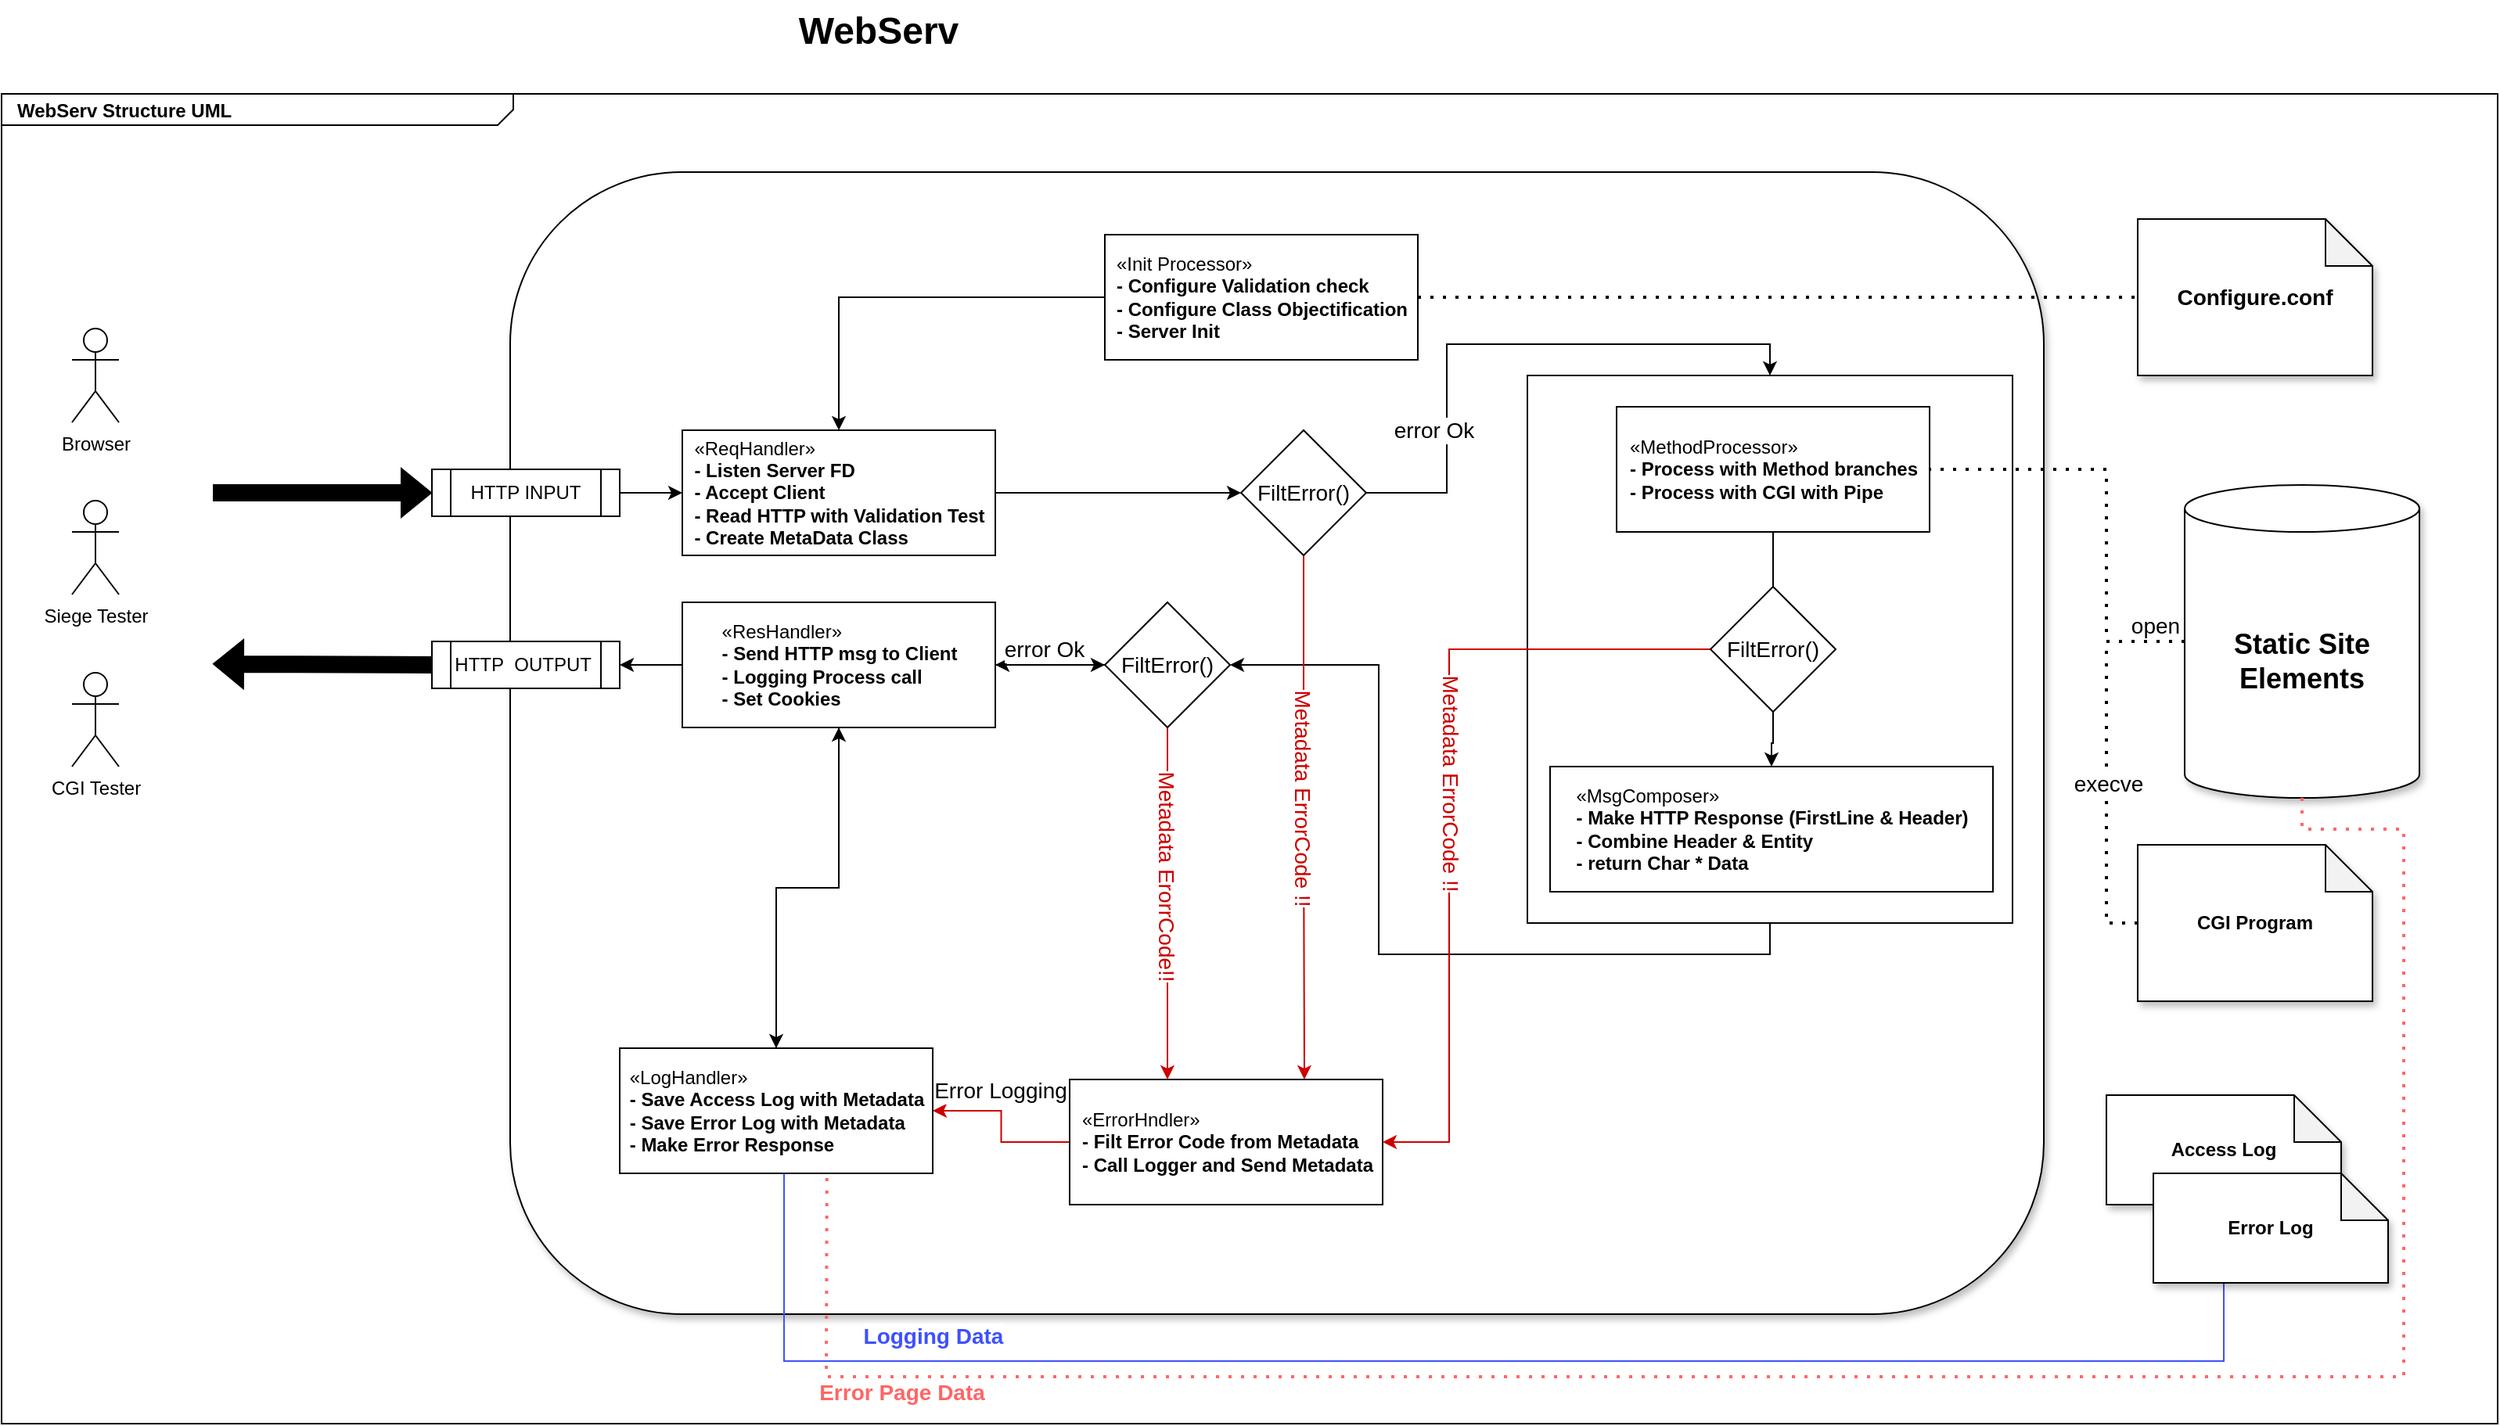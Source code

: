 <mxfile version="20.7.4" type="device" pages="2"><diagram name="Structure" id="929967ad-93f9-6ef4-fab6-5d389245f69c"><mxGraphModel dx="703" dy="335" grid="1" gridSize="10" guides="1" tooltips="1" connect="1" arrows="1" fold="1" page="1" pageScale="1.5" pageWidth="1169" pageHeight="826" background="none" math="0" shadow="0"><root><mxCell id="0" style=";html=1;"/><mxCell id="1" style=";html=1;" parent="0"/><mxCell id="1672d66443f91eb5-1" value="&lt;p style=&quot;margin: 0px ; margin-top: 4px ; margin-left: 10px ; text-align: left&quot;&gt;&lt;b&gt;WebServ Structure UML&lt;/b&gt;&lt;/p&gt;" style="html=1;strokeWidth=1;shape=mxgraph.sysml.package;html=1;overflow=fill;whiteSpace=wrap;fillColor=none;gradientColor=none;fontSize=12;align=center;labelX=327.64;" parent="1" vertex="1"><mxGeometry x="85" y="100" width="1595" height="850" as="geometry"/></mxCell><mxCell id="1672d66443f91eb5-23" value="WebServ" style="text;strokeColor=none;fillColor=none;html=1;fontSize=24;fontStyle=1;verticalAlign=middle;align=center;" parent="1" vertex="1"><mxGeometry x="120" y="40" width="1050" height="40" as="geometry"/></mxCell><mxCell id="jrNcLX1pyogauBuJ0Y0Y-1" value="" style="rounded=1;whiteSpace=wrap;html=1;shadow=1;" vertex="1" parent="1"><mxGeometry x="410" y="150" width="980" height="730" as="geometry"/></mxCell><mxCell id="jrNcLX1pyogauBuJ0Y0Y-38" style="edgeStyle=orthogonalEdgeStyle;rounded=0;orthogonalLoop=1;jettySize=auto;html=1;fontSize=14;fillColor=#000000;" edge="1" parent="1" source="jrNcLX1pyogauBuJ0Y0Y-7" target="jrNcLX1pyogauBuJ0Y0Y-12"><mxGeometry relative="1" as="geometry"/></mxCell><mxCell id="jrNcLX1pyogauBuJ0Y0Y-7" value="&lt;div style=&quot;text-align: left;&quot;&gt;&lt;span style=&quot;background-color: initial;&quot;&gt;«Init Processor»&lt;/span&gt;&lt;/div&gt;&lt;b&gt;&lt;div style=&quot;text-align: left;&quot;&gt;&lt;b style=&quot;background-color: initial;&quot;&gt;- Configure Validation check&lt;/b&gt;&lt;/div&gt;&lt;/b&gt;&lt;div style=&quot;text-align: left;&quot;&gt;&lt;span style=&quot;background-color: initial;&quot;&gt;&lt;b&gt;- Configure Class Objectification&lt;br&gt;- Server Init&amp;nbsp;&lt;/b&gt;&lt;/span&gt;&lt;/div&gt;" style="html=1;" vertex="1" parent="1"><mxGeometry x="790" y="190" width="200" height="80" as="geometry"/></mxCell><mxCell id="jrNcLX1pyogauBuJ0Y0Y-40" style="edgeStyle=orthogonalEdgeStyle;rounded=0;orthogonalLoop=1;jettySize=auto;html=1;fontSize=14;" edge="1" parent="1" source="jrNcLX1pyogauBuJ0Y0Y-12" target="jrNcLX1pyogauBuJ0Y0Y-34"><mxGeometry relative="1" as="geometry"/></mxCell><mxCell id="jrNcLX1pyogauBuJ0Y0Y-12" value="&lt;div style=&quot;text-align: left;&quot;&gt;&lt;span style=&quot;background-color: initial;&quot;&gt;«ReqHandler»&lt;/span&gt;&lt;/div&gt;&lt;b&gt;&lt;div style=&quot;text-align: left;&quot;&gt;&lt;b style=&quot;background-color: initial;&quot;&gt;- Listen Server FD&lt;/b&gt;&lt;/div&gt;&lt;/b&gt;&lt;div style=&quot;text-align: left;&quot;&gt;&lt;span style=&quot;background-color: initial;&quot;&gt;&lt;b&gt;- Accept Client&lt;br&gt;- Read HTTP with Validation Test&lt;/b&gt;&lt;/span&gt;&lt;/div&gt;&lt;div style=&quot;text-align: left;&quot;&gt;&lt;span style=&quot;background-color: initial;&quot;&gt;&lt;b&gt;- Create MetaData Class&lt;/b&gt;&lt;/span&gt;&lt;/div&gt;" style="html=1;" vertex="1" parent="1"><mxGeometry x="520" y="315" width="200" height="80" as="geometry"/></mxCell><mxCell id="jrNcLX1pyogauBuJ0Y0Y-13" value="Browser" style="shape=umlActor;verticalLabelPosition=bottom;verticalAlign=top;html=1;" vertex="1" parent="1"><mxGeometry x="130" y="250" width="30" height="60" as="geometry"/></mxCell><mxCell id="jrNcLX1pyogauBuJ0Y0Y-14" value="Siege Tester" style="shape=umlActor;verticalLabelPosition=bottom;verticalAlign=top;html=1;" vertex="1" parent="1"><mxGeometry x="130" y="360" width="30" height="60" as="geometry"/></mxCell><mxCell id="jrNcLX1pyogauBuJ0Y0Y-15" value="CGI Tester" style="shape=umlActor;verticalLabelPosition=bottom;verticalAlign=top;html=1;" vertex="1" parent="1"><mxGeometry x="130" y="470" width="30" height="60" as="geometry"/></mxCell><mxCell id="jrNcLX1pyogauBuJ0Y0Y-39" value="" style="edgeStyle=orthogonalEdgeStyle;rounded=0;orthogonalLoop=1;jettySize=auto;html=1;fontSize=14;" edge="1" parent="1" source="jrNcLX1pyogauBuJ0Y0Y-16" target="jrNcLX1pyogauBuJ0Y0Y-12"><mxGeometry relative="1" as="geometry"/></mxCell><mxCell id="jrNcLX1pyogauBuJ0Y0Y-16" value="HTTP INPUT" style="shape=process;whiteSpace=wrap;html=1;backgroundOutline=1;" vertex="1" parent="1"><mxGeometry x="360" y="340" width="120" height="30" as="geometry"/></mxCell><mxCell id="jrNcLX1pyogauBuJ0Y0Y-17" value="HTTP&amp;nbsp; OUTPUT&amp;nbsp;" style="shape=process;whiteSpace=wrap;html=1;backgroundOutline=1;" vertex="1" parent="1"><mxGeometry x="360" y="450" width="120" height="30" as="geometry"/></mxCell><mxCell id="jrNcLX1pyogauBuJ0Y0Y-42" style="edgeStyle=orthogonalEdgeStyle;rounded=0;orthogonalLoop=1;jettySize=auto;html=1;entryX=1;entryY=0.5;entryDx=0;entryDy=0;fontSize=14;exitX=0.5;exitY=1;exitDx=0;exitDy=0;" edge="1" parent="1" source="jrNcLX1pyogauBuJ0Y0Y-18" target="jrNcLX1pyogauBuJ0Y0Y-35"><mxGeometry relative="1" as="geometry"/></mxCell><mxCell id="jrNcLX1pyogauBuJ0Y0Y-18" value="" style="rounded=0;whiteSpace=wrap;html=1;" vertex="1" parent="1"><mxGeometry x="1060" y="280" width="310" height="350" as="geometry"/></mxCell><mxCell id="jrNcLX1pyogauBuJ0Y0Y-52" value="" style="edgeStyle=orthogonalEdgeStyle;rounded=0;orthogonalLoop=1;jettySize=auto;html=1;fontSize=14;" edge="1" parent="1" source="jrNcLX1pyogauBuJ0Y0Y-19" target="jrNcLX1pyogauBuJ0Y0Y-17"><mxGeometry relative="1" as="geometry"/></mxCell><mxCell id="jrNcLX1pyogauBuJ0Y0Y-75" value="" style="edgeStyle=orthogonalEdgeStyle;rounded=0;orthogonalLoop=1;jettySize=auto;html=1;fontSize=14;" edge="1" parent="1" source="jrNcLX1pyogauBuJ0Y0Y-19" target="jrNcLX1pyogauBuJ0Y0Y-35"><mxGeometry relative="1" as="geometry"/></mxCell><mxCell id="jrNcLX1pyogauBuJ0Y0Y-76" style="edgeStyle=orthogonalEdgeStyle;rounded=0;orthogonalLoop=1;jettySize=auto;html=1;entryX=0.5;entryY=0;entryDx=0;entryDy=0;fontSize=14;" edge="1" parent="1" source="jrNcLX1pyogauBuJ0Y0Y-19" target="jrNcLX1pyogauBuJ0Y0Y-80"><mxGeometry relative="1" as="geometry"><mxPoint x="576.83" y="681.4" as="targetPoint"/></mxGeometry></mxCell><mxCell id="jrNcLX1pyogauBuJ0Y0Y-19" value="&lt;div style=&quot;text-align: left;&quot;&gt;&lt;span style=&quot;background-color: initial;&quot;&gt;«ResHandler»&lt;/span&gt;&lt;/div&gt;&lt;b&gt;&lt;div style=&quot;text-align: left;&quot;&gt;&lt;b style=&quot;background-color: initial;&quot;&gt;- Send HTTP msg to Client&lt;/b&gt;&lt;/div&gt;&lt;/b&gt;&lt;div style=&quot;text-align: left;&quot;&gt;&lt;span style=&quot;background-color: initial;&quot;&gt;&lt;b&gt;- Logging Process call&lt;br&gt;- Set Cookies&lt;/b&gt;&lt;/span&gt;&lt;/div&gt;" style="html=1;" vertex="1" parent="1"><mxGeometry x="520" y="425" width="200" height="80" as="geometry"/></mxCell><mxCell id="jrNcLX1pyogauBuJ0Y0Y-55" value="" style="edgeStyle=orthogonalEdgeStyle;rounded=0;orthogonalLoop=1;jettySize=auto;html=1;fontSize=14;startArrow=none;" edge="1" parent="1" source="jrNcLX1pyogauBuJ0Y0Y-78" target="jrNcLX1pyogauBuJ0Y0Y-22"><mxGeometry relative="1" as="geometry"/></mxCell><mxCell id="jrNcLX1pyogauBuJ0Y0Y-21" value="&lt;div style=&quot;text-align: left;&quot;&gt;&lt;span style=&quot;background-color: initial;&quot;&gt;«MethodProcessor»&lt;/span&gt;&lt;/div&gt;&lt;b&gt;&lt;div style=&quot;text-align: left;&quot;&gt;&lt;b style=&quot;background-color: initial;&quot;&gt;- Process with Method branches&lt;/b&gt;&lt;/div&gt;&lt;/b&gt;&lt;div style=&quot;text-align: left;&quot;&gt;&lt;span style=&quot;background-color: initial;&quot;&gt;&lt;b&gt;- Process with CGI with Pipe&lt;br&gt;&lt;/b&gt;&lt;/span&gt;&lt;/div&gt;" style="html=1;" vertex="1" parent="1"><mxGeometry x="1117" y="300" width="200" height="80" as="geometry"/></mxCell><mxCell id="jrNcLX1pyogauBuJ0Y0Y-22" value="&lt;div style=&quot;text-align: left;&quot;&gt;&lt;span style=&quot;background-color: initial;&quot;&gt;«MsgComposer»&lt;/span&gt;&lt;/div&gt;&lt;b&gt;&lt;div style=&quot;text-align: left;&quot;&gt;&lt;b style=&quot;background-color: initial;&quot;&gt;- Make HTTP Response (FirstLine &amp;amp; Header)&lt;/b&gt;&lt;/div&gt;&lt;/b&gt;&lt;div style=&quot;text-align: left;&quot;&gt;&lt;span style=&quot;background-color: initial;&quot;&gt;&lt;b&gt;- Combine Header &amp;amp; Entity&lt;br&gt;- return Char * Data&amp;nbsp;&lt;/b&gt;&lt;/span&gt;&lt;/div&gt;" style="html=1;" vertex="1" parent="1"><mxGeometry x="1074.5" y="530" width="283" height="80" as="geometry"/></mxCell><mxCell id="jrNcLX1pyogauBuJ0Y0Y-72" style="edgeStyle=orthogonalEdgeStyle;rounded=0;orthogonalLoop=1;jettySize=auto;html=1;fontSize=14;fillColor=#0D8EFF;strokeColor=#3D51FF;" edge="1" parent="1" source="jrNcLX1pyogauBuJ0Y0Y-80" target="jrNcLX1pyogauBuJ0Y0Y-69"><mxGeometry relative="1" as="geometry"><mxPoint x="585" y="820" as="sourcePoint"/><Array as="points"><mxPoint x="585" y="910"/><mxPoint x="1505" y="910"/></Array></mxGeometry></mxCell><mxCell id="jrNcLX1pyogauBuJ0Y0Y-85" value="&lt;b&gt;&lt;font color=&quot;#3d51ff&quot;&gt;Logging Data&lt;/font&gt;&lt;/b&gt;" style="edgeLabel;html=1;align=center;verticalAlign=middle;resizable=0;points=[];fontSize=14;strokeColor=#3D51FF;" vertex="1" connectable="0" parent="jrNcLX1pyogauBuJ0Y0Y-72"><mxGeometry x="-0.916" y="2" relative="1" as="geometry"><mxPoint x="93" y="56" as="offset"/></mxGeometry></mxCell><mxCell id="jrNcLX1pyogauBuJ0Y0Y-31" value="&lt;font style=&quot;font-size: 14px;&quot;&gt;Configure.conf&lt;/font&gt;" style="shape=note;whiteSpace=wrap;html=1;backgroundOutline=1;darkOpacity=0.05;fontStyle=1;shadow=1;" vertex="1" parent="1"><mxGeometry x="1450" y="180" width="150" height="100" as="geometry"/></mxCell><mxCell id="jrNcLX1pyogauBuJ0Y0Y-32" value="CGI Program" style="shape=note;whiteSpace=wrap;html=1;backgroundOutline=1;darkOpacity=0.05;fontStyle=1;shadow=1;" vertex="1" parent="1"><mxGeometry x="1450" y="580" width="150" height="100" as="geometry"/></mxCell><mxCell id="jrNcLX1pyogauBuJ0Y0Y-33" value="&lt;font style=&quot;font-size: 18px;&quot;&gt;Static Site Elements&lt;/font&gt;" style="shape=cylinder3;whiteSpace=wrap;html=1;boundedLbl=1;backgroundOutline=1;size=15;fontStyle=1;shadow=1;" vertex="1" parent="1"><mxGeometry x="1480" y="350" width="150" height="200" as="geometry"/></mxCell><mxCell id="jrNcLX1pyogauBuJ0Y0Y-41" style="edgeStyle=orthogonalEdgeStyle;rounded=0;orthogonalLoop=1;jettySize=auto;html=1;entryX=0.5;entryY=0;entryDx=0;entryDy=0;fontSize=14;" edge="1" parent="1" source="jrNcLX1pyogauBuJ0Y0Y-34" target="jrNcLX1pyogauBuJ0Y0Y-18"><mxGeometry relative="1" as="geometry"/></mxCell><mxCell id="jrNcLX1pyogauBuJ0Y0Y-73" value="error Ok" style="edgeLabel;html=1;align=center;verticalAlign=middle;resizable=0;points=[];fontSize=14;" vertex="1" connectable="0" parent="jrNcLX1pyogauBuJ0Y0Y-41"><mxGeometry x="-0.828" y="-1" relative="1" as="geometry"><mxPoint x="11" y="-41" as="offset"/></mxGeometry></mxCell><mxCell id="jrNcLX1pyogauBuJ0Y0Y-50" style="edgeStyle=orthogonalEdgeStyle;rounded=0;orthogonalLoop=1;jettySize=auto;html=1;entryX=0.75;entryY=0;entryDx=0;entryDy=0;fontSize=14;strokeColor=#CC0000;" edge="1" parent="1" source="jrNcLX1pyogauBuJ0Y0Y-34" target="jrNcLX1pyogauBuJ0Y0Y-36"><mxGeometry relative="1" as="geometry"/></mxCell><mxCell id="jrNcLX1pyogauBuJ0Y0Y-65" value="&lt;font color=&quot;#cc0000&quot;&gt;Metadata ErrorCode !!&lt;/font&gt;" style="edgeLabel;html=1;align=center;verticalAlign=middle;resizable=0;points=[];fontSize=14;rotation=90;" vertex="1" connectable="0" parent="jrNcLX1pyogauBuJ0Y0Y-50"><mxGeometry x="-0.443" y="2" relative="1" as="geometry"><mxPoint x="-2" y="61" as="offset"/></mxGeometry></mxCell><mxCell id="jrNcLX1pyogauBuJ0Y0Y-34" value="FiltError()" style="rhombus;whiteSpace=wrap;html=1;fontSize=14;" vertex="1" parent="1"><mxGeometry x="877" y="315" width="80" height="80" as="geometry"/></mxCell><mxCell id="jrNcLX1pyogauBuJ0Y0Y-45" value="" style="edgeStyle=orthogonalEdgeStyle;rounded=0;orthogonalLoop=1;jettySize=auto;html=1;fontSize=14;" edge="1" parent="1" source="jrNcLX1pyogauBuJ0Y0Y-35" target="jrNcLX1pyogauBuJ0Y0Y-19"><mxGeometry relative="1" as="geometry"/></mxCell><mxCell id="jrNcLX1pyogauBuJ0Y0Y-74" value="error Ok" style="edgeLabel;html=1;align=center;verticalAlign=middle;resizable=0;points=[];fontSize=14;" vertex="1" connectable="0" parent="jrNcLX1pyogauBuJ0Y0Y-45"><mxGeometry x="-0.213" y="-2" relative="1" as="geometry"><mxPoint x="-12" y="-8" as="offset"/></mxGeometry></mxCell><mxCell id="jrNcLX1pyogauBuJ0Y0Y-49" style="edgeStyle=orthogonalEdgeStyle;rounded=0;orthogonalLoop=1;jettySize=auto;html=1;fontSize=14;strokeColor=#CC0000;" edge="1" parent="1" source="jrNcLX1pyogauBuJ0Y0Y-35" target="jrNcLX1pyogauBuJ0Y0Y-36"><mxGeometry relative="1" as="geometry"><Array as="points"><mxPoint x="830" y="680"/><mxPoint x="830" y="680"/></Array></mxGeometry></mxCell><mxCell id="jrNcLX1pyogauBuJ0Y0Y-64" value="&lt;font color=&quot;#cc0000&quot;&gt;Metadata ErorrCode!!&lt;/font&gt;" style="edgeLabel;html=1;align=center;verticalAlign=middle;resizable=0;points=[];fontSize=14;rotation=90;" vertex="1" connectable="0" parent="jrNcLX1pyogauBuJ0Y0Y-49"><mxGeometry x="-0.596" y="2" relative="1" as="geometry"><mxPoint x="-2" y="49" as="offset"/></mxGeometry></mxCell><mxCell id="jrNcLX1pyogauBuJ0Y0Y-35" value="FiltError()" style="rhombus;whiteSpace=wrap;html=1;fontSize=14;" vertex="1" parent="1"><mxGeometry x="790" y="425" width="80" height="80" as="geometry"/></mxCell><mxCell id="jrNcLX1pyogauBuJ0Y0Y-51" value="" style="edgeStyle=orthogonalEdgeStyle;rounded=0;orthogonalLoop=1;jettySize=auto;html=1;fontSize=14;entryX=1;entryY=0.5;entryDx=0;entryDy=0;strokeColor=#CC0000;" edge="1" parent="1" source="jrNcLX1pyogauBuJ0Y0Y-36" target="jrNcLX1pyogauBuJ0Y0Y-80"><mxGeometry relative="1" as="geometry"><mxPoint x="680" y="750" as="targetPoint"/></mxGeometry></mxCell><mxCell id="jrNcLX1pyogauBuJ0Y0Y-66" value="Error Logging" style="edgeLabel;html=1;align=center;verticalAlign=middle;resizable=0;points=[];fontSize=14;" vertex="1" connectable="0" parent="jrNcLX1pyogauBuJ0Y0Y-51"><mxGeometry x="-0.066" y="-2" relative="1" as="geometry"><mxPoint x="-3" y="-27" as="offset"/></mxGeometry></mxCell><mxCell id="jrNcLX1pyogauBuJ0Y0Y-36" value="&lt;div style=&quot;text-align: left;&quot;&gt;&lt;span style=&quot;background-color: initial;&quot;&gt;«ErrorHndler»&lt;/span&gt;&lt;/div&gt;&lt;b&gt;&lt;div style=&quot;text-align: left;&quot;&gt;&lt;b style=&quot;background-color: initial;&quot;&gt;- Filt Error Code from Metadata&lt;/b&gt;&lt;/div&gt;&lt;/b&gt;&lt;div style=&quot;text-align: left;&quot;&gt;&lt;span style=&quot;background-color: initial;&quot;&gt;&lt;b&gt;- Call Logger and Send Metadata&lt;br&gt;&lt;/b&gt;&lt;/span&gt;&lt;/div&gt;" style="html=1;" vertex="1" parent="1"><mxGeometry x="767.5" y="730" width="200" height="80" as="geometry"/></mxCell><mxCell id="jrNcLX1pyogauBuJ0Y0Y-58" value="" style="endArrow=none;dashed=1;html=1;dashPattern=1 3;strokeWidth=2;rounded=0;fontSize=14;entryX=0;entryY=0.5;entryDx=0;entryDy=0;entryPerimeter=0;exitX=1;exitY=0.5;exitDx=0;exitDy=0;strokeColor=#000000;" edge="1" parent="1" source="jrNcLX1pyogauBuJ0Y0Y-7" target="jrNcLX1pyogauBuJ0Y0Y-31"><mxGeometry width="50" height="50" relative="1" as="geometry"><mxPoint x="1150" y="430" as="sourcePoint"/><mxPoint x="1200" y="380" as="targetPoint"/></mxGeometry></mxCell><mxCell id="jrNcLX1pyogauBuJ0Y0Y-59" value="" style="endArrow=none;dashed=1;html=1;dashPattern=1 3;strokeWidth=2;rounded=0;fontSize=14;exitX=0;exitY=0.5;exitDx=0;exitDy=0;exitPerimeter=0;entryX=1;entryY=0.5;entryDx=0;entryDy=0;strokeColor=#000000;shadow=0;" edge="1" parent="1" source="jrNcLX1pyogauBuJ0Y0Y-33" target="jrNcLX1pyogauBuJ0Y0Y-21"><mxGeometry width="50" height="50" relative="1" as="geometry"><mxPoint x="1150" y="510" as="sourcePoint"/><mxPoint x="1220" y="450" as="targetPoint"/><Array as="points"><mxPoint x="1430" y="450"/><mxPoint x="1430" y="340"/></Array></mxGeometry></mxCell><mxCell id="jrNcLX1pyogauBuJ0Y0Y-63" value="open" style="edgeLabel;html=1;align=center;verticalAlign=middle;resizable=0;points=[];fontSize=14;" vertex="1" connectable="0" parent="jrNcLX1pyogauBuJ0Y0Y-59"><mxGeometry x="-0.857" y="-2" relative="1" as="geometry"><mxPoint y="-8" as="offset"/></mxGeometry></mxCell><mxCell id="jrNcLX1pyogauBuJ0Y0Y-61" value="" style="endArrow=none;dashed=1;html=1;dashPattern=1 3;strokeWidth=2;rounded=0;fontSize=14;exitX=0;exitY=0.5;exitDx=0;exitDy=0;exitPerimeter=0;strokeColor=#000000;shadow=0;" edge="1" parent="1" source="jrNcLX1pyogauBuJ0Y0Y-32"><mxGeometry width="50" height="50" relative="1" as="geometry"><mxPoint x="1150" y="510" as="sourcePoint"/><mxPoint x="1430" y="450" as="targetPoint"/><Array as="points"><mxPoint x="1430" y="630"/></Array></mxGeometry></mxCell><mxCell id="jrNcLX1pyogauBuJ0Y0Y-62" value="execve" style="edgeLabel;html=1;align=center;verticalAlign=middle;resizable=0;points=[];fontSize=14;" vertex="1" connectable="0" parent="jrNcLX1pyogauBuJ0Y0Y-61"><mxGeometry x="0.096" y="-1" relative="1" as="geometry"><mxPoint as="offset"/></mxGeometry></mxCell><mxCell id="jrNcLX1pyogauBuJ0Y0Y-69" value="Access Log" style="shape=note;whiteSpace=wrap;html=1;backgroundOutline=1;darkOpacity=0.05;fontStyle=1;shadow=1;" vertex="1" parent="1"><mxGeometry x="1430" y="740" width="150" height="70" as="geometry"/></mxCell><mxCell id="jrNcLX1pyogauBuJ0Y0Y-70" value="Error Log" style="shape=note;whiteSpace=wrap;html=1;backgroundOutline=1;darkOpacity=0.05;fontStyle=1;shadow=1;" vertex="1" parent="1"><mxGeometry x="1460" y="790" width="150" height="70" as="geometry"/></mxCell><mxCell id="jrNcLX1pyogauBuJ0Y0Y-89" style="edgeStyle=orthogonalEdgeStyle;rounded=0;orthogonalLoop=1;jettySize=auto;html=1;entryX=1;entryY=0.5;entryDx=0;entryDy=0;shadow=0;strokeColor=#CC0000;fontSize=14;fontColor=#CC0000;fillColor=#000000;" edge="1" parent="1" source="jrNcLX1pyogauBuJ0Y0Y-78" target="jrNcLX1pyogauBuJ0Y0Y-36"><mxGeometry relative="1" as="geometry"><Array as="points"><mxPoint x="1010" y="455"/><mxPoint x="1010" y="770"/></Array></mxGeometry></mxCell><mxCell id="jrNcLX1pyogauBuJ0Y0Y-90" value="Metadata ErrorCode !!" style="edgeLabel;html=1;align=center;verticalAlign=middle;resizable=0;points=[];fontSize=14;fontColor=#CC0000;rotation=90;" vertex="1" connectable="0" parent="jrNcLX1pyogauBuJ0Y0Y-89"><mxGeometry x="-0.199" y="1" relative="1" as="geometry"><mxPoint y="42" as="offset"/></mxGeometry></mxCell><mxCell id="jrNcLX1pyogauBuJ0Y0Y-78" value="FiltError()" style="rhombus;whiteSpace=wrap;html=1;fontSize=14;" vertex="1" parent="1"><mxGeometry x="1177" y="415" width="80" height="80" as="geometry"/></mxCell><mxCell id="jrNcLX1pyogauBuJ0Y0Y-79" value="" style="edgeStyle=orthogonalEdgeStyle;rounded=0;orthogonalLoop=1;jettySize=auto;html=1;fontSize=14;endArrow=none;" edge="1" parent="1" source="jrNcLX1pyogauBuJ0Y0Y-21" target="jrNcLX1pyogauBuJ0Y0Y-78"><mxGeometry relative="1" as="geometry"><mxPoint x="1217" y="410" as="sourcePoint"/><mxPoint x="1217" y="490" as="targetPoint"/></mxGeometry></mxCell><mxCell id="jrNcLX1pyogauBuJ0Y0Y-81" style="edgeStyle=orthogonalEdgeStyle;rounded=0;orthogonalLoop=1;jettySize=auto;html=1;entryX=0.5;entryY=1;entryDx=0;entryDy=0;fontSize=14;" edge="1" parent="1" source="jrNcLX1pyogauBuJ0Y0Y-80" target="jrNcLX1pyogauBuJ0Y0Y-19"><mxGeometry relative="1" as="geometry"/></mxCell><mxCell id="jrNcLX1pyogauBuJ0Y0Y-80" value="&lt;div style=&quot;text-align: left;&quot;&gt;&lt;span style=&quot;background-color: initial;&quot;&gt;«LogHandler»&lt;/span&gt;&lt;/div&gt;&lt;b&gt;&lt;div style=&quot;text-align: left;&quot;&gt;&lt;b style=&quot;background-color: initial;&quot;&gt;- Save Access Log with Metadata&lt;/b&gt;&lt;/div&gt;&lt;/b&gt;&lt;div style=&quot;text-align: left;&quot;&gt;&lt;span style=&quot;background-color: initial;&quot;&gt;&lt;b&gt;- Save Error Log with Metadata&lt;br&gt;- Make Error Response&lt;/b&gt;&lt;/span&gt;&lt;/div&gt;" style="html=1;" vertex="1" parent="1"><mxGeometry x="480" y="710" width="200" height="80" as="geometry"/></mxCell><mxCell id="jrNcLX1pyogauBuJ0Y0Y-82" value="" style="endArrow=none;dashed=1;html=1;dashPattern=1 3;strokeWidth=2;rounded=0;fontSize=14;entryX=0.662;entryY=0.99;entryDx=0;entryDy=0;entryPerimeter=0;exitX=0.5;exitY=1;exitDx=0;exitDy=0;exitPerimeter=0;strokeColor=#FF6666;" edge="1" parent="1" source="jrNcLX1pyogauBuJ0Y0Y-33" target="jrNcLX1pyogauBuJ0Y0Y-80"><mxGeometry width="50" height="50" relative="1" as="geometry"><mxPoint x="620" y="860" as="sourcePoint"/><mxPoint x="670" y="810" as="targetPoint"/><Array as="points"><mxPoint x="1555" y="570"/><mxPoint x="1620" y="570"/><mxPoint x="1620" y="920"/><mxPoint x="612" y="920"/></Array></mxGeometry></mxCell><mxCell id="jrNcLX1pyogauBuJ0Y0Y-84" value="&lt;b&gt;&lt;font color=&quot;#ff6666&quot;&gt;Error Page Data&lt;/font&gt;&lt;/b&gt;" style="edgeLabel;html=1;align=center;verticalAlign=middle;resizable=0;points=[];fontSize=14;" vertex="1" connectable="0" parent="jrNcLX1pyogauBuJ0Y0Y-82"><mxGeometry x="0.936" y="-4" relative="1" as="geometry"><mxPoint x="44" y="90" as="offset"/></mxGeometry></mxCell><mxCell id="jrNcLX1pyogauBuJ0Y0Y-99" value="" style="shape=flexArrow;endArrow=classic;html=1;rounded=0;shadow=0;strokeColor=#000000;fontSize=14;fontColor=#CC0000;fillColor=#000000;entryX=0;entryY=0.5;entryDx=0;entryDy=0;" edge="1" parent="1" target="jrNcLX1pyogauBuJ0Y0Y-16"><mxGeometry width="50" height="50" relative="1" as="geometry"><mxPoint x="220" y="355" as="sourcePoint"/><mxPoint x="260" y="310" as="targetPoint"/></mxGeometry></mxCell><mxCell id="jrNcLX1pyogauBuJ0Y0Y-100" value="" style="shape=flexArrow;endArrow=classic;html=1;rounded=0;shadow=0;strokeColor=#000000;fontSize=14;fontColor=#CC0000;fillColor=#000000;exitX=0;exitY=0.5;exitDx=0;exitDy=0;" edge="1" parent="1" source="jrNcLX1pyogauBuJ0Y0Y-17"><mxGeometry width="50" height="50" relative="1" as="geometry"><mxPoint x="350" y="464.44" as="sourcePoint"/><mxPoint x="220" y="464.44" as="targetPoint"/></mxGeometry></mxCell></root></mxGraphModel></diagram><diagram id="Xcut7cMYK0LpDEOlXLcL" name="Class"><mxGraphModel dx="1266" dy="603" grid="1" gridSize="10" guides="1" tooltips="1" connect="1" arrows="1" fold="1" page="1" pageScale="1" pageWidth="1169" pageHeight="827" math="0" shadow="0"><root><mxCell id="0"/><mxCell id="1" parent="0"/><mxCell id="_IK4IyvxHgewc253e8gE-6" value="ServerConfigInfo" style="swimlane;fontStyle=1;align=center;verticalAlign=top;childLayout=stackLayout;horizontal=1;startSize=26;horizontalStack=0;resizeParent=1;resizeParentMax=0;resizeLast=0;collapsible=1;marginBottom=0;shadow=1;strokeColor=#000000;fontSize=14;fontColor=#000000;" vertex="1" parent="1"><mxGeometry x="70" y="60" width="410" height="138" as="geometry"/></mxCell><mxCell id="_IK4IyvxHgewc253e8gE-7" value="public: &#10;+Config Data를 위한 메소드 함수 만들기&#10;private:&#10;+ struct server_data                                                     s_data_;&#10;+ std::vector&lt;struct location&gt;                                       locations_;" style="text;strokeColor=none;fillColor=none;align=left;verticalAlign=top;spacingLeft=4;spacingRight=4;overflow=hidden;rotatable=0;points=[[0,0.5],[1,0.5]];portConstraint=eastwest;shadow=1;fontSize=14;fontColor=#000000;" vertex="1" parent="_IK4IyvxHgewc253e8gE-6"><mxGeometry y="26" width="410" height="104" as="geometry"/></mxCell><mxCell id="_IK4IyvxHgewc253e8gE-8" value="" style="line;strokeWidth=1;fillColor=none;align=left;verticalAlign=middle;spacingTop=-1;spacingLeft=3;spacingRight=3;rotatable=0;labelPosition=right;points=[];portConstraint=eastwest;strokeColor=inherit;shadow=1;fontSize=14;fontColor=#000000;" vertex="1" parent="_IK4IyvxHgewc253e8gE-6"><mxGeometry y="130" width="410" height="8" as="geometry"/></mxCell><mxCell id="_IK4IyvxHgewc253e8gE-10" value="ReqHandler" style="swimlane;fontStyle=1;align=center;verticalAlign=top;childLayout=stackLayout;horizontal=1;startSize=26;horizontalStack=0;resizeParent=1;resizeParentMax=0;resizeLast=0;collapsible=1;marginBottom=0;shadow=1;strokeColor=#000000;fontSize=14;fontColor=#000000;" vertex="1" parent="1"><mxGeometry x="70" y="230" width="410" height="208" as="geometry"/></mxCell><mxCell id="_IK4IyvxHgewc253e8gE-11" value="private:&#10;+ struct something        TrasnferToCore(???);&#10;+ void                            Parse(???);&#10;+ bool                            IsValidFirstLine(???);&#10;&#10;public:&#10;+ bool                            IsValidMethod(const std::string &amp;Line);&#10;+ bool                            IsValidHTTP(const std::string &amp;Line);&#10;+ bool                            IsValidURL(const std::string &amp;Line);" style="text;strokeColor=none;fillColor=none;align=left;verticalAlign=top;spacingLeft=4;spacingRight=4;overflow=hidden;rotatable=0;points=[[0,0.5],[1,0.5]];portConstraint=eastwest;shadow=1;fontSize=14;fontColor=#000000;" vertex="1" parent="_IK4IyvxHgewc253e8gE-10"><mxGeometry y="26" width="410" height="174" as="geometry"/></mxCell><mxCell id="_IK4IyvxHgewc253e8gE-12" value="" style="line;strokeWidth=1;fillColor=none;align=left;verticalAlign=middle;spacingTop=-1;spacingLeft=3;spacingRight=3;rotatable=0;labelPosition=right;points=[];portConstraint=eastwest;strokeColor=inherit;shadow=1;fontSize=14;fontColor=#000000;" vertex="1" parent="_IK4IyvxHgewc253e8gE-10"><mxGeometry y="200" width="410" height="8" as="geometry"/></mxCell><mxCell id="_IK4IyvxHgewc253e8gE-14" value="Metadata" style="swimlane;fontStyle=1;align=center;verticalAlign=top;childLayout=stackLayout;horizontal=1;startSize=26;horizontalStack=0;resizeParent=1;resizeParentMax=0;resizeLast=0;collapsible=1;marginBottom=0;shadow=1;strokeColor=#000000;fontSize=14;fontColor=#000000;" vertex="1" parent="1"><mxGeometry x="70" y="470" width="410" height="98" as="geometry"/></mxCell><mxCell id="_IK4IyvxHgewc253e8gE-15" value="+ client 를 다루기 위하여 정보들을 갖고 있음 &#10;+ errorCpde : enum code화 에러 검증용&#10;" style="text;strokeColor=none;fillColor=none;align=left;verticalAlign=top;spacingLeft=4;spacingRight=4;overflow=hidden;rotatable=0;points=[[0,0.5],[1,0.5]];portConstraint=eastwest;shadow=1;fontSize=14;fontColor=#000000;" vertex="1" parent="_IK4IyvxHgewc253e8gE-14"><mxGeometry y="26" width="410" height="64" as="geometry"/></mxCell><mxCell id="_IK4IyvxHgewc253e8gE-16" value="" style="line;strokeWidth=1;fillColor=none;align=left;verticalAlign=middle;spacingTop=-1;spacingLeft=3;spacingRight=3;rotatable=0;labelPosition=right;points=[];portConstraint=eastwest;strokeColor=inherit;shadow=1;fontSize=14;fontColor=#000000;" vertex="1" parent="_IK4IyvxHgewc253e8gE-14"><mxGeometry y="90" width="410" height="8" as="geometry"/></mxCell><mxCell id="_IK4IyvxHgewc253e8gE-17" value="CoreController" style="swimlane;fontStyle=1;align=center;verticalAlign=top;childLayout=stackLayout;horizontal=1;startSize=26;horizontalStack=0;resizeParent=1;resizeParentMax=0;resizeLast=0;collapsible=1;marginBottom=0;shadow=1;strokeColor=#000000;fontSize=14;fontColor=#000000;" vertex="1" parent="1"><mxGeometry x="510" y="60" width="410" height="98" as="geometry"/></mxCell><mxCell id="_IK4IyvxHgewc253e8gE-18" value="public:&#10;+ bool                                        CallMethodProcessor(Method ~)&#10;+ bool                                        CallMsgComposer(???)" style="text;strokeColor=none;fillColor=none;align=left;verticalAlign=top;spacingLeft=4;spacingRight=4;overflow=hidden;rotatable=0;points=[[0,0.5],[1,0.5]];portConstraint=eastwest;shadow=1;fontSize=14;fontColor=#000000;" vertex="1" parent="_IK4IyvxHgewc253e8gE-17"><mxGeometry y="26" width="410" height="64" as="geometry"/></mxCell><mxCell id="_IK4IyvxHgewc253e8gE-19" value="" style="line;strokeWidth=1;fillColor=none;align=left;verticalAlign=middle;spacingTop=-1;spacingLeft=3;spacingRight=3;rotatable=0;labelPosition=right;points=[];portConstraint=eastwest;strokeColor=inherit;shadow=1;fontSize=14;fontColor=#000000;" vertex="1" parent="_IK4IyvxHgewc253e8gE-17"><mxGeometry y="90" width="410" height="8" as="geometry"/></mxCell><mxCell id="_IK4IyvxHgewc253e8gE-20" value="MethodProcessor" style="swimlane;fontStyle=1;align=center;verticalAlign=top;childLayout=stackLayout;horizontal=1;startSize=26;horizontalStack=0;resizeParent=1;resizeParentMax=0;resizeLast=0;collapsible=1;marginBottom=0;shadow=1;strokeColor=#000000;fontSize=14;fontColor=#000000;" vertex="1" parent="1"><mxGeometry x="510" y="198" width="410" height="128" as="geometry"/></mxCell><mxCell id="_IK4IyvxHgewc253e8gE-21" value="private:&#10;+ void                             Execute( );&#10;&#10;public:&#10;+ GET, POST, DELETE, HEAD, PUT" style="text;strokeColor=none;fillColor=none;align=left;verticalAlign=top;spacingLeft=4;spacingRight=4;overflow=hidden;rotatable=0;points=[[0,0.5],[1,0.5]];portConstraint=eastwest;shadow=1;fontSize=14;fontColor=#000000;" vertex="1" parent="_IK4IyvxHgewc253e8gE-20"><mxGeometry y="26" width="410" height="94" as="geometry"/></mxCell><mxCell id="_IK4IyvxHgewc253e8gE-22" value="" style="line;strokeWidth=1;fillColor=none;align=left;verticalAlign=middle;spacingTop=-1;spacingLeft=3;spacingRight=3;rotatable=0;labelPosition=right;points=[];portConstraint=eastwest;strokeColor=inherit;shadow=1;fontSize=14;fontColor=#000000;" vertex="1" parent="_IK4IyvxHgewc253e8gE-20"><mxGeometry y="120" width="410" height="8" as="geometry"/></mxCell><mxCell id="_IK4IyvxHgewc253e8gE-24" value="MsgProcessor" style="swimlane;fontStyle=1;align=center;verticalAlign=top;childLayout=stackLayout;horizontal=1;startSize=26;horizontalStack=0;resizeParent=1;resizeParentMax=0;resizeLast=0;collapsible=1;marginBottom=0;shadow=1;strokeColor=#000000;fontSize=14;fontColor=#000000;" vertex="1" parent="1"><mxGeometry x="510" y="350" width="410" height="128" as="geometry"/></mxCell><mxCell id="_IK4IyvxHgewc253e8gE-25" value="private:&#10;+ void                             Execute( );&#10;&#10;public:&#10;+ GET, POST, DELETE, HEAD, PUT" style="text;strokeColor=none;fillColor=none;align=left;verticalAlign=top;spacingLeft=4;spacingRight=4;overflow=hidden;rotatable=0;points=[[0,0.5],[1,0.5]];portConstraint=eastwest;shadow=1;fontSize=14;fontColor=#000000;" vertex="1" parent="_IK4IyvxHgewc253e8gE-24"><mxGeometry y="26" width="410" height="94" as="geometry"/></mxCell><mxCell id="_IK4IyvxHgewc253e8gE-26" value="" style="line;strokeWidth=1;fillColor=none;align=left;verticalAlign=middle;spacingTop=-1;spacingLeft=3;spacingRight=3;rotatable=0;labelPosition=right;points=[];portConstraint=eastwest;strokeColor=inherit;shadow=1;fontSize=14;fontColor=#000000;" vertex="1" parent="_IK4IyvxHgewc253e8gE-24"><mxGeometry y="120" width="410" height="8" as="geometry"/></mxCell><mxCell id="_IK4IyvxHgewc253e8gE-27" value="ErrorHandler" style="swimlane;fontStyle=1;align=center;verticalAlign=top;childLayout=stackLayout;horizontal=1;startSize=26;horizontalStack=0;resizeParent=1;resizeParentMax=0;resizeLast=0;collapsible=1;marginBottom=0;shadow=1;strokeColor=#000000;fontSize=14;fontColor=#000000;" vertex="1" parent="1"><mxGeometry x="510" y="500" width="410" height="88" as="geometry"/></mxCell><mxCell id="_IK4IyvxHgewc253e8gE-28" value="public:&#10;+ FiltError();" style="text;strokeColor=none;fillColor=none;align=left;verticalAlign=top;spacingLeft=4;spacingRight=4;overflow=hidden;rotatable=0;points=[[0,0.5],[1,0.5]];portConstraint=eastwest;shadow=1;fontSize=14;fontColor=#000000;" vertex="1" parent="_IK4IyvxHgewc253e8gE-27"><mxGeometry y="26" width="410" height="54" as="geometry"/></mxCell><mxCell id="_IK4IyvxHgewc253e8gE-29" value="" style="line;strokeWidth=1;fillColor=none;align=left;verticalAlign=middle;spacingTop=-1;spacingLeft=3;spacingRight=3;rotatable=0;labelPosition=right;points=[];portConstraint=eastwest;strokeColor=inherit;shadow=1;fontSize=14;fontColor=#000000;" vertex="1" parent="_IK4IyvxHgewc253e8gE-27"><mxGeometry y="80" width="410" height="8" as="geometry"/></mxCell><mxCell id="_IK4IyvxHgewc253e8gE-30" value="ResHandler" style="swimlane;fontStyle=1;align=center;verticalAlign=top;childLayout=stackLayout;horizontal=1;startSize=26;horizontalStack=0;resizeParent=1;resizeParentMax=0;resizeLast=0;collapsible=1;marginBottom=0;shadow=1;strokeColor=#000000;fontSize=14;fontColor=#000000;" vertex="1" parent="1"><mxGeometry x="510" y="610" width="410" height="98" as="geometry"/></mxCell><mxCell id="_IK4IyvxHgewc253e8gE-31" value="public:&#10;+ void                                   TransfertoClient(const char * ,int fd);" style="text;strokeColor=none;fillColor=none;align=left;verticalAlign=top;spacingLeft=4;spacingRight=4;overflow=hidden;rotatable=0;points=[[0,0.5],[1,0.5]];portConstraint=eastwest;shadow=1;fontSize=14;fontColor=#000000;" vertex="1" parent="_IK4IyvxHgewc253e8gE-30"><mxGeometry y="26" width="410" height="64" as="geometry"/></mxCell><mxCell id="_IK4IyvxHgewc253e8gE-32" value="" style="line;strokeWidth=1;fillColor=none;align=left;verticalAlign=middle;spacingTop=-1;spacingLeft=3;spacingRight=3;rotatable=0;labelPosition=right;points=[];portConstraint=eastwest;strokeColor=inherit;shadow=1;fontSize=14;fontColor=#000000;" vertex="1" parent="_IK4IyvxHgewc253e8gE-30"><mxGeometry y="90" width="410" height="8" as="geometry"/></mxCell></root></mxGraphModel></diagram></mxfile>